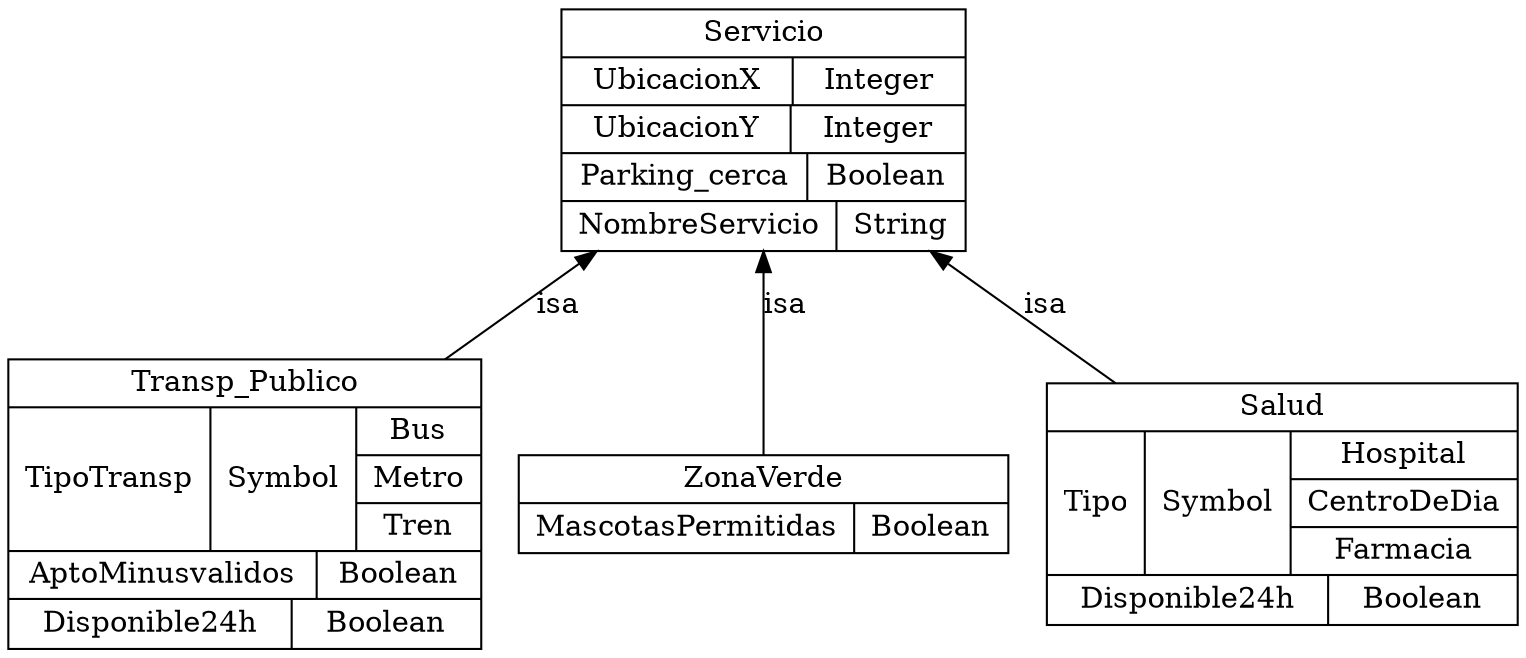 digraph Ontologia {
	graph [bb="0,0,613,306"];
	node [label="\N"];
	Transp_Publico	 [color="0.0,0.0,0.0",
		fontcolor="0.0,0.0,0.0",
		height=1.9306,
		label="{Transp_Publico|{TipoTransp|Symbol|{Bus|Metro|Tren}}|{AptoMinusvalidos|Boolean}|{Disponible24h|Boolean}}",
		pos="96.5,69.5",
		rects="0,115.5,193,138.5 0,46.5,83,115.5 83,46.5,143,115.5 143,92.5,193,115.5 143,69.5,193,92.5 143,46.5,193,69.5 0,23.5,125,46.5 125,23.5,\
193,46.5 0,0.5,114,23.5 114,0.5,193,23.5",
		shape=record,
		width=2.6806];
	Servicio	 [color="0.0,0.0,0.0",
		fontcolor="0.0,0.0,0.0",
		height=1.6111,
		label="{Servicio|{UbicacionX|Integer}|{UbicacionY|Integer}|{Parking_cerca|Boolean}|{NombreServicio|String}}",
		pos="306.5,248",
		rects="227.5,282.5,385.5,305.5 227.5,259.5,320.5,282.5 320.5,259.5,385.5,282.5 227.5,236.5,320.5,259.5 320.5,236.5,385.5,259.5 227.5,213.5,\
323.5,236.5 323.5,213.5,385.5,236.5 227.5,190.5,335.5,213.5 335.5,190.5,385.5,213.5",
		shape=record,
		width=2.1944];
	Servicio -> Transp_Publico	 [color="0.0,0.0,0.0",
		dir=back,
		fontcolor="0.0,0.0,0.0",
		label=isa,
		lp="222.5,164.5",
		pos="s,239.19,190.43 231.3,183.79 213.93,169.19 195.37,153.6 177.75,138.79"];
	ZonaVerde	 [color="0.0,0.0,0.0",
		fontcolor="0.0,0.0,0.0",
		height=0.65278,
		label="{ZonaVerde|{MascotasPermitidas|Boolean}}",
		pos="306.5,69.5",
		rects="211,69.5,402,92.5 211,46.5,340,69.5 340,46.5,402,69.5",
		shape=record,
		width=2.6528];
	Servicio -> ZonaVerde	 [color="0.0,0.0,0.0",
		dir=back,
		fontcolor="0.0,0.0,0.0",
		label=isa,
		lp="314.5,164.5",
		pos="s,306.5,190.18 306.5,179.86 306.5,148.94 306.5,114.35 306.5,92.511"];
	Salud	 [color="0.0,0.0,0.0",
		fontcolor="0.0,0.0,0.0",
		height=1.6111,
		label="{Salud|{Tipo|Symbol|{Hospital|CentroDeDia|Farmacia}}|{Disponible24h|Boolean}}",
		pos="516.5,69.5",
		rects="420,104,613,127 420,35,464,104 464,35,524,104 524,81,613,104 524,58,613,81 524,35,613,58 420,12,534,35 534,12,613,35",
		shape=record,
		width=2.6806];
	Servicio -> Salud	 [color="0.0,0.0,0.0",
		dir=back,
		fontcolor="0.0,0.0,0.0",
		label=isa,
		lp="419.5,164.5",
		pos="s,373.81,190.43 381.54,183.93 403.62,165.37 427.64,145.18 449.21,127.06"];
}
